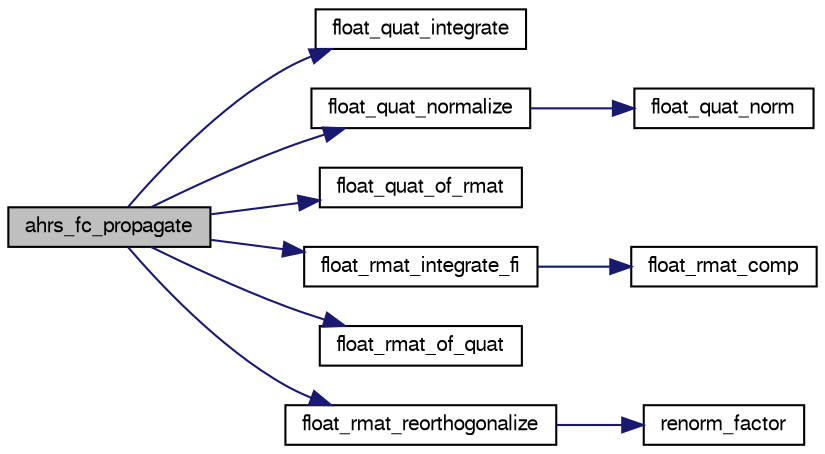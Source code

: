 digraph "ahrs_fc_propagate"
{
  edge [fontname="FreeSans",fontsize="10",labelfontname="FreeSans",labelfontsize="10"];
  node [fontname="FreeSans",fontsize="10",shape=record];
  rankdir="LR";
  Node1 [label="ahrs_fc_propagate",height=0.2,width=0.4,color="black", fillcolor="grey75", style="filled", fontcolor="black"];
  Node1 -> Node2 [color="midnightblue",fontsize="10",style="solid",fontname="FreeSans"];
  Node2 [label="float_quat_integrate",height=0.2,width=0.4,color="black", fillcolor="white", style="filled",URL="$group__math__algebra__float.html#ga617f13c7ecb041b375c76d14a2f8221e",tooltip="in place quaternion integration with constant rotational velocity "];
  Node1 -> Node3 [color="midnightblue",fontsize="10",style="solid",fontname="FreeSans"];
  Node3 [label="float_quat_normalize",height=0.2,width=0.4,color="black", fillcolor="white", style="filled",URL="$group__math__algebra__float.html#ga010393da7c94f197d0161a0071862041"];
  Node3 -> Node4 [color="midnightblue",fontsize="10",style="solid",fontname="FreeSans"];
  Node4 [label="float_quat_norm",height=0.2,width=0.4,color="black", fillcolor="white", style="filled",URL="$group__math__algebra__float.html#gaf58947a2590837aa85077d42d99fb112"];
  Node1 -> Node5 [color="midnightblue",fontsize="10",style="solid",fontname="FreeSans"];
  Node5 [label="float_quat_of_rmat",height=0.2,width=0.4,color="black", fillcolor="white", style="filled",URL="$group__math__algebra__float.html#ga29a7db3c967cea290d25b28b4d17f01f",tooltip="Quaternion from rotation matrix. "];
  Node1 -> Node6 [color="midnightblue",fontsize="10",style="solid",fontname="FreeSans"];
  Node6 [label="float_rmat_integrate_fi",height=0.2,width=0.4,color="black", fillcolor="white", style="filled",URL="$group__math__algebra__float.html#ga836d45e7554cef1d99bcac5fb8822951",tooltip="in place first order integration of a rotation matrix "];
  Node6 -> Node7 [color="midnightblue",fontsize="10",style="solid",fontname="FreeSans"];
  Node7 [label="float_rmat_comp",height=0.2,width=0.4,color="black", fillcolor="white", style="filled",URL="$group__math__algebra__float.html#ga5588e3c0fa0a1e62bcdb53e4d7cb6bda",tooltip="Composition (multiplication) of two rotation matrices. "];
  Node1 -> Node8 [color="midnightblue",fontsize="10",style="solid",fontname="FreeSans"];
  Node8 [label="float_rmat_of_quat",height=0.2,width=0.4,color="black", fillcolor="white", style="filled",URL="$group__math__algebra__float.html#ga4f32e245bb37ef9fdf43872080f63fbc"];
  Node1 -> Node9 [color="midnightblue",fontsize="10",style="solid",fontname="FreeSans"];
  Node9 [label="float_rmat_reorthogonalize",height=0.2,width=0.4,color="black", fillcolor="white", style="filled",URL="$group__math__algebra__float.html#ga0f5747a234093d4672f0f3bd6198f1eb"];
  Node9 -> Node10 [color="midnightblue",fontsize="10",style="solid",fontname="FreeSans"];
  Node10 [label="renorm_factor",height=0.2,width=0.4,color="black", fillcolor="white", style="filled",URL="$pprz__algebra__float_8c.html#a25ae277549c4186c3a29e6414b42f2e3"];
}
